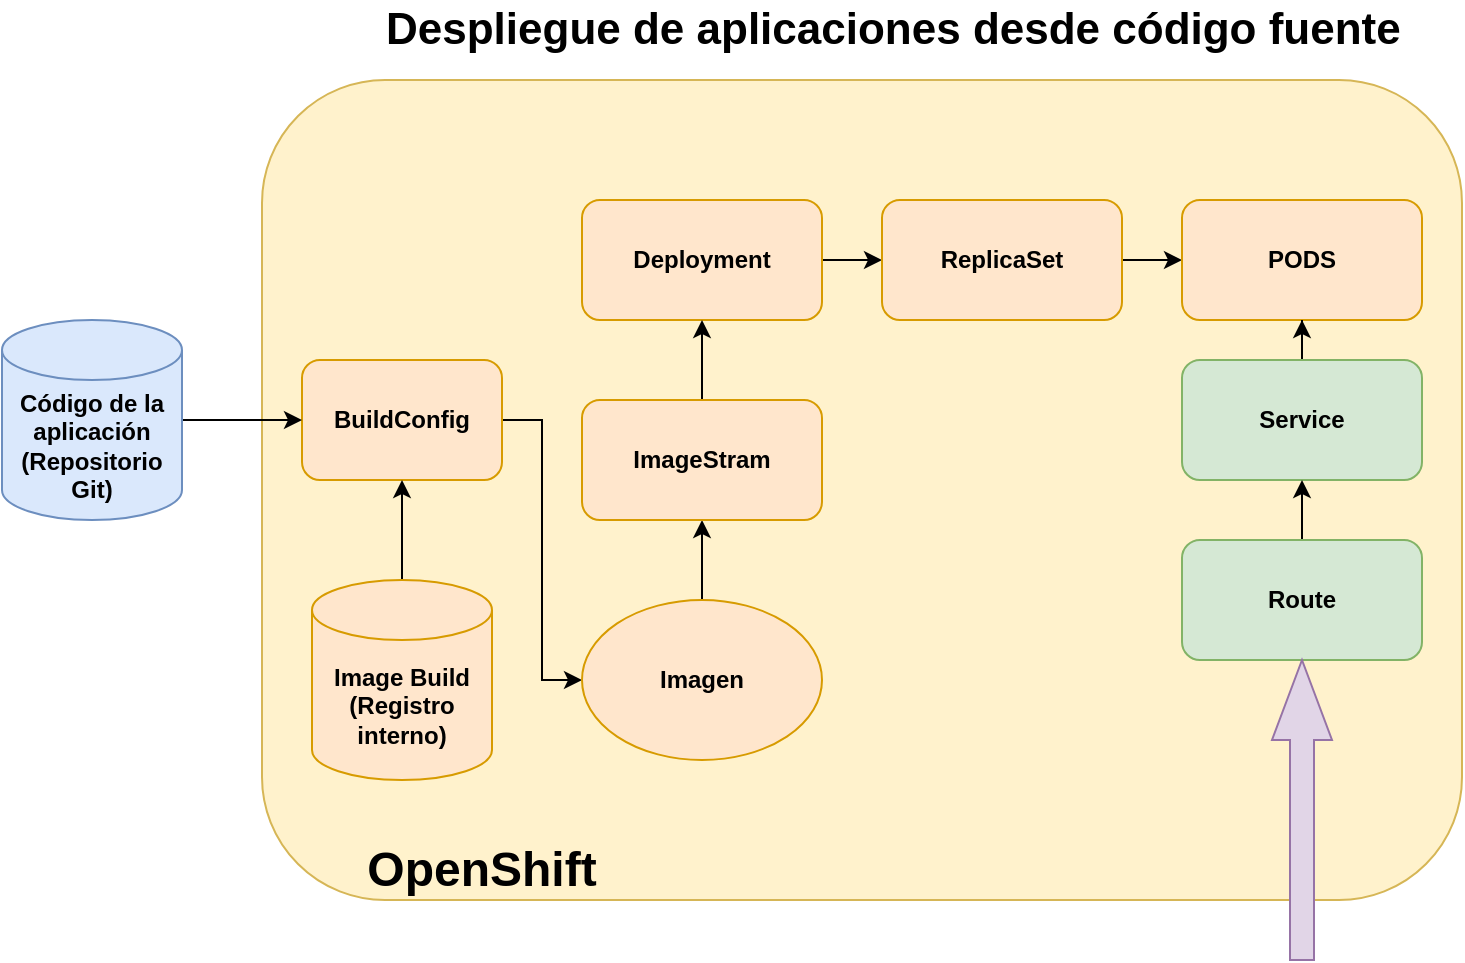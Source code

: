 <mxfile version="21.1.5" type="device">
  <diagram name="Página-1" id="AvLUnw90TaFhlQHaY8LK">
    <mxGraphModel dx="1194" dy="765" grid="1" gridSize="10" guides="1" tooltips="1" connect="1" arrows="1" fold="1" page="1" pageScale="1" pageWidth="827" pageHeight="1169" math="0" shadow="0">
      <root>
        <mxCell id="0" />
        <mxCell id="1" parent="0" />
        <mxCell id="kqJF-_SMoIaTMhnPQcGV-2" value="" style="rounded=1;whiteSpace=wrap;html=1;labelPosition=center;verticalLabelPosition=bottom;align=center;verticalAlign=top;fillColor=#fff2cc;strokeColor=#d6b656;" parent="1" vertex="1">
          <mxGeometry x="180" y="160" width="600" height="410" as="geometry" />
        </mxCell>
        <mxCell id="kqJF-_SMoIaTMhnPQcGV-5" value="" style="edgeStyle=orthogonalEdgeStyle;rounded=0;orthogonalLoop=1;jettySize=auto;html=1;" parent="1" source="4d2zQpIDs25eRN6ht3no-1" target="4d2zQpIDs25eRN6ht3no-4" edge="1">
          <mxGeometry relative="1" as="geometry" />
        </mxCell>
        <mxCell id="4d2zQpIDs25eRN6ht3no-1" value="&lt;b&gt;Deployment&lt;/b&gt;" style="rounded=1;whiteSpace=wrap;html=1;fillColor=#ffe6cc;strokeColor=#d79b00;" parent="1" vertex="1">
          <mxGeometry x="340" y="220" width="120" height="60" as="geometry" />
        </mxCell>
        <mxCell id="ezeRt8G8Zug7qTXGzrt9-8" value="" style="edgeStyle=orthogonalEdgeStyle;rounded=0;orthogonalLoop=1;jettySize=auto;html=1;entryX=0;entryY=0.5;entryDx=0;entryDy=0;" edge="1" parent="1" source="4d2zQpIDs25eRN6ht3no-2" target="ezeRt8G8Zug7qTXGzrt9-6">
          <mxGeometry relative="1" as="geometry">
            <mxPoint x="370" y="330" as="targetPoint" />
          </mxGeometry>
        </mxCell>
        <mxCell id="4d2zQpIDs25eRN6ht3no-2" value="&lt;b&gt;BuildConfig&lt;/b&gt;" style="rounded=1;whiteSpace=wrap;html=1;fillColor=#ffe6cc;strokeColor=#d79b00;" parent="1" vertex="1">
          <mxGeometry x="200" y="300" width="100" height="60" as="geometry" />
        </mxCell>
        <mxCell id="kqJF-_SMoIaTMhnPQcGV-6" value="" style="edgeStyle=orthogonalEdgeStyle;rounded=0;orthogonalLoop=1;jettySize=auto;html=1;" parent="1" source="4d2zQpIDs25eRN6ht3no-4" target="4d2zQpIDs25eRN6ht3no-6" edge="1">
          <mxGeometry relative="1" as="geometry" />
        </mxCell>
        <mxCell id="4d2zQpIDs25eRN6ht3no-4" value="&lt;b&gt;ReplicaSet&lt;/b&gt;" style="rounded=1;whiteSpace=wrap;html=1;fillColor=#ffe6cc;strokeColor=#d79b00;" parent="1" vertex="1">
          <mxGeometry x="490" y="220" width="120" height="60" as="geometry" />
        </mxCell>
        <mxCell id="4d2zQpIDs25eRN6ht3no-6" value="&lt;b&gt;PODS&lt;/b&gt;" style="rounded=1;whiteSpace=wrap;html=1;fillColor=#ffe6cc;strokeColor=#d79b00;" parent="1" vertex="1">
          <mxGeometry x="640" y="220" width="120" height="60" as="geometry" />
        </mxCell>
        <mxCell id="4d2zQpIDs25eRN6ht3no-10" value="&lt;div align=&quot;center&quot;&gt;&lt;font size=&quot;1&quot;&gt;&lt;b style=&quot;font-size: 22px;&quot;&gt;Despliegue de aplicaciones desde código fuente&lt;br&gt;&lt;/b&gt;&lt;/font&gt;&lt;/div&gt;" style="text;strokeColor=none;align=left;fillColor=none;html=1;verticalAlign=middle;whiteSpace=wrap;rounded=0;" parent="1" vertex="1">
          <mxGeometry x="240" y="120" width="520" height="30" as="geometry" />
        </mxCell>
        <mxCell id="ezeRt8G8Zug7qTXGzrt9-3" value="" style="edgeStyle=orthogonalEdgeStyle;rounded=0;orthogonalLoop=1;jettySize=auto;html=1;" edge="1" parent="1" source="kqJF-_SMoIaTMhnPQcGV-1" target="4d2zQpIDs25eRN6ht3no-2">
          <mxGeometry relative="1" as="geometry" />
        </mxCell>
        <mxCell id="kqJF-_SMoIaTMhnPQcGV-1" value="&lt;div&gt;&lt;b&gt;Código de la aplicación&lt;/b&gt;&lt;/div&gt;&lt;div&gt;&lt;b&gt;(Repositorio Git)&lt;br&gt;&lt;/b&gt;&lt;/div&gt;" style="shape=cylinder3;whiteSpace=wrap;html=1;boundedLbl=1;backgroundOutline=1;size=15;fillColor=#dae8fc;strokeColor=#6c8ebf;" parent="1" vertex="1">
          <mxGeometry x="50" y="280" width="90" height="100" as="geometry" />
        </mxCell>
        <mxCell id="kqJF-_SMoIaTMhnPQcGV-9" value="" style="edgeStyle=orthogonalEdgeStyle;rounded=0;orthogonalLoop=1;jettySize=auto;html=1;" parent="1" source="kqJF-_SMoIaTMhnPQcGV-7" target="4d2zQpIDs25eRN6ht3no-6" edge="1">
          <mxGeometry relative="1" as="geometry" />
        </mxCell>
        <mxCell id="kqJF-_SMoIaTMhnPQcGV-7" value="&lt;b&gt;Service&lt;/b&gt;" style="rounded=1;whiteSpace=wrap;html=1;fillColor=#d5e8d4;strokeColor=#82b366;" parent="1" vertex="1">
          <mxGeometry x="640" y="300" width="120" height="60" as="geometry" />
        </mxCell>
        <mxCell id="kqJF-_SMoIaTMhnPQcGV-11" value="" style="edgeStyle=orthogonalEdgeStyle;rounded=0;orthogonalLoop=1;jettySize=auto;html=1;" parent="1" source="kqJF-_SMoIaTMhnPQcGV-8" target="kqJF-_SMoIaTMhnPQcGV-7" edge="1">
          <mxGeometry relative="1" as="geometry" />
        </mxCell>
        <mxCell id="kqJF-_SMoIaTMhnPQcGV-8" value="&lt;b&gt;Route&lt;/b&gt;" style="rounded=1;whiteSpace=wrap;html=1;fillColor=#d5e8d4;strokeColor=#82b366;" parent="1" vertex="1">
          <mxGeometry x="640" y="390" width="120" height="60" as="geometry" />
        </mxCell>
        <mxCell id="kqJF-_SMoIaTMhnPQcGV-13" value="" style="html=1;shadow=0;dashed=0;align=center;verticalAlign=middle;shape=mxgraph.arrows2.arrow;dy=0.6;dx=40;direction=north;notch=0;fillColor=#e1d5e7;strokeColor=#9673a6;" parent="1" vertex="1">
          <mxGeometry x="685" y="450" width="30" height="150" as="geometry" />
        </mxCell>
        <mxCell id="kqJF-_SMoIaTMhnPQcGV-14" value="&lt;h1&gt;OpenShift&lt;/h1&gt;" style="text;strokeColor=none;align=center;fillColor=none;html=1;verticalAlign=middle;whiteSpace=wrap;rounded=0;" parent="1" vertex="1">
          <mxGeometry x="260" y="540" width="60" height="30" as="geometry" />
        </mxCell>
        <mxCell id="ezeRt8G8Zug7qTXGzrt9-5" value="" style="edgeStyle=orthogonalEdgeStyle;rounded=0;orthogonalLoop=1;jettySize=auto;html=1;" edge="1" parent="1" source="ezeRt8G8Zug7qTXGzrt9-4" target="4d2zQpIDs25eRN6ht3no-2">
          <mxGeometry relative="1" as="geometry" />
        </mxCell>
        <mxCell id="ezeRt8G8Zug7qTXGzrt9-4" value="&lt;div&gt;&lt;b&gt;Image Build&lt;/b&gt;&lt;/div&gt;&lt;div&gt;&lt;b&gt;(Registro interno)&lt;/b&gt;&lt;br&gt;&lt;/div&gt;" style="shape=cylinder3;whiteSpace=wrap;html=1;boundedLbl=1;backgroundOutline=1;size=15;fillColor=#ffe6cc;strokeColor=#d79b00;" vertex="1" parent="1">
          <mxGeometry x="205" y="410" width="90" height="100" as="geometry" />
        </mxCell>
        <mxCell id="ezeRt8G8Zug7qTXGzrt9-10" value="" style="edgeStyle=orthogonalEdgeStyle;rounded=0;orthogonalLoop=1;jettySize=auto;html=1;" edge="1" parent="1" source="ezeRt8G8Zug7qTXGzrt9-6" target="ezeRt8G8Zug7qTXGzrt9-9">
          <mxGeometry relative="1" as="geometry" />
        </mxCell>
        <mxCell id="ezeRt8G8Zug7qTXGzrt9-6" value="&lt;b&gt;Imagen&lt;/b&gt;" style="ellipse;whiteSpace=wrap;html=1;fillColor=#ffe6cc;strokeColor=#d79b00;" vertex="1" parent="1">
          <mxGeometry x="340" y="420" width="120" height="80" as="geometry" />
        </mxCell>
        <mxCell id="ezeRt8G8Zug7qTXGzrt9-11" value="" style="edgeStyle=orthogonalEdgeStyle;rounded=0;orthogonalLoop=1;jettySize=auto;html=1;" edge="1" parent="1" source="ezeRt8G8Zug7qTXGzrt9-9" target="4d2zQpIDs25eRN6ht3no-1">
          <mxGeometry relative="1" as="geometry" />
        </mxCell>
        <mxCell id="ezeRt8G8Zug7qTXGzrt9-9" value="&lt;b&gt;ImageStram&lt;/b&gt;" style="rounded=1;whiteSpace=wrap;html=1;fillColor=#ffe6cc;strokeColor=#d79b00;" vertex="1" parent="1">
          <mxGeometry x="340" y="320" width="120" height="60" as="geometry" />
        </mxCell>
      </root>
    </mxGraphModel>
  </diagram>
</mxfile>
